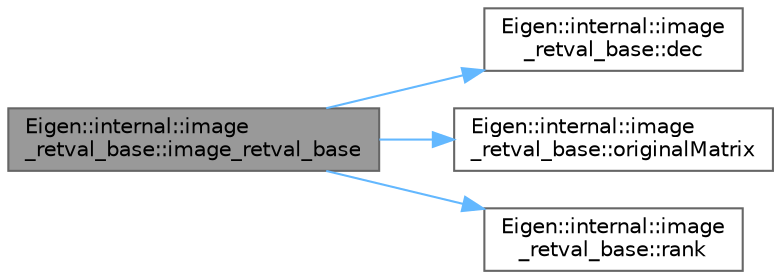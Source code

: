 digraph "Eigen::internal::image_retval_base::image_retval_base"
{
 // LATEX_PDF_SIZE
  bgcolor="transparent";
  edge [fontname=Helvetica,fontsize=10,labelfontname=Helvetica,labelfontsize=10];
  node [fontname=Helvetica,fontsize=10,shape=box,height=0.2,width=0.4];
  rankdir="LR";
  Node1 [id="Node000001",label="Eigen::internal::image\l_retval_base::image_retval_base",height=0.2,width=0.4,color="gray40", fillcolor="grey60", style="filled", fontcolor="black",tooltip=" "];
  Node1 -> Node2 [id="edge1_Node000001_Node000002",color="steelblue1",style="solid",tooltip=" "];
  Node2 [id="Node000002",label="Eigen::internal::image\l_retval_base::dec",height=0.2,width=0.4,color="grey40", fillcolor="white", style="filled",URL="$struct_eigen_1_1internal_1_1image__retval__base.html#a7ffddd5bc11ac675a0e9311b20b32f03",tooltip=" "];
  Node1 -> Node3 [id="edge2_Node000001_Node000003",color="steelblue1",style="solid",tooltip=" "];
  Node3 [id="Node000003",label="Eigen::internal::image\l_retval_base::originalMatrix",height=0.2,width=0.4,color="grey40", fillcolor="white", style="filled",URL="$struct_eigen_1_1internal_1_1image__retval__base.html#a864a67bc2dcd28cdd9ad78ac48b6fd83",tooltip=" "];
  Node1 -> Node4 [id="edge3_Node000001_Node000004",color="steelblue1",style="solid",tooltip=" "];
  Node4 [id="Node000004",label="Eigen::internal::image\l_retval_base::rank",height=0.2,width=0.4,color="grey40", fillcolor="white", style="filled",URL="$struct_eigen_1_1internal_1_1image__retval__base.html#a13926ab4b6107eb6e8e6759a04c7406b",tooltip=" "];
}
